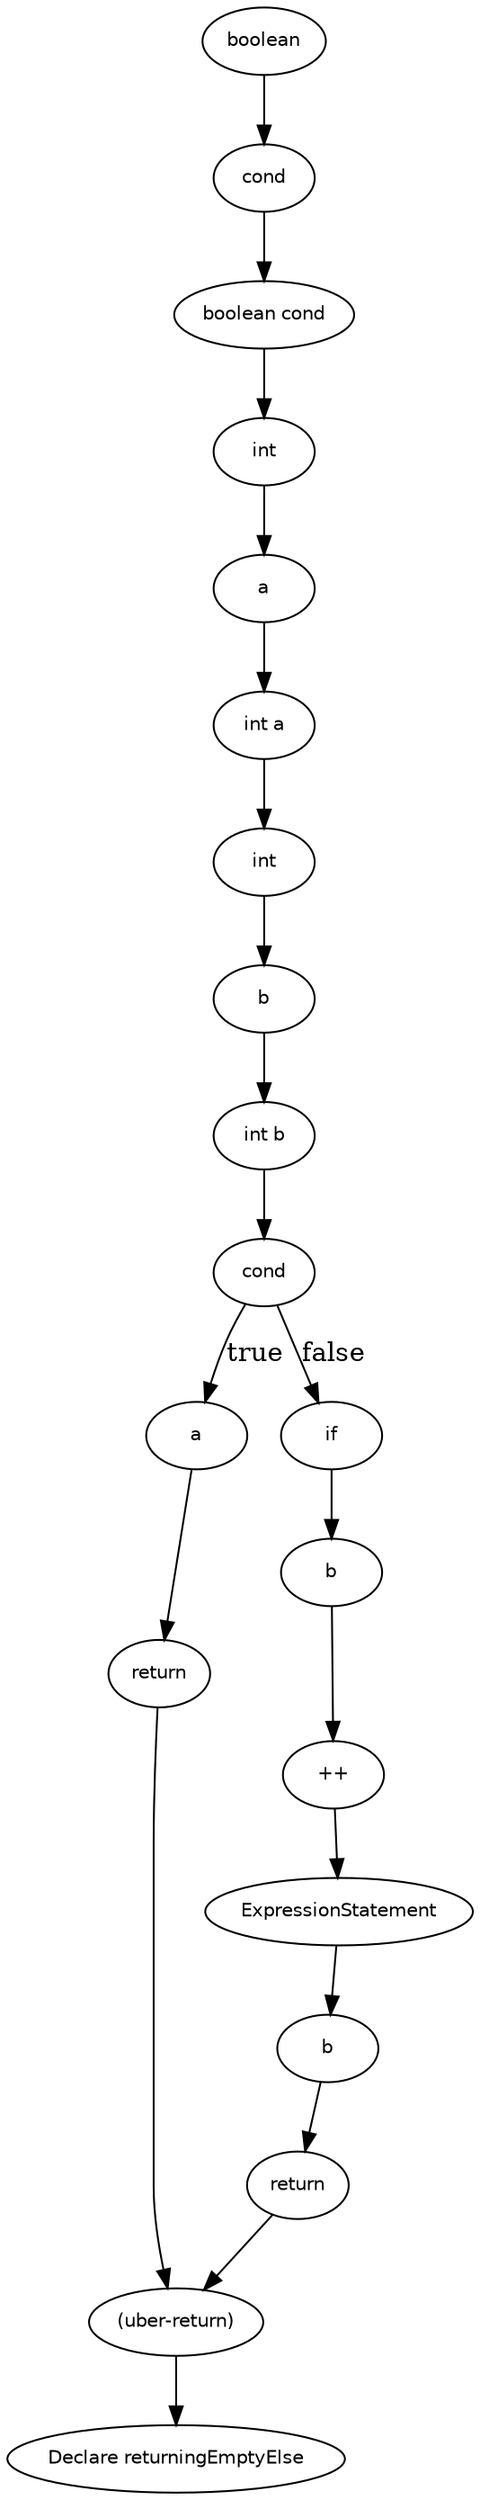 digraph returningEmptyElse {
  19 [
    label = return,
    fontname = Helvetica,
    fontsize = 10
  ];
  18 [
    label = b,
    fontname = Helvetica,
    fontsize = 10
  ];
  17 [
    label = "++",
    fontname = Helvetica,
    fontsize = 10
  ];
  16 [
    label = ExpressionStatement,
    fontname = Helvetica,
    fontsize = 10
  ];
  15 [
    label = a,
    fontname = Helvetica,
    fontsize = 10
  ];
  14 [
    label = return,
    fontname = Helvetica,
    fontsize = 10
  ];
  13 [
    label = cond,
    fontname = Helvetica,
    fontsize = 10
  ];
  12 [
    label = if,
    fontname = Helvetica,
    fontsize = 10
  ];
  11 [
    label = b,
    fontname = Helvetica,
    fontsize = 10
  ];
  10 [
    label = int,
    fontname = Helvetica,
    fontsize = 10
  ];
  9 [
    label = "int b",
    fontname = Helvetica,
    fontsize = 10
  ];
  8 [
    label = a,
    fontname = Helvetica,
    fontsize = 10
  ];
  7 [
    label = int,
    fontname = Helvetica,
    fontsize = 10
  ];
  6 [
    label = "int a",
    fontname = Helvetica,
    fontsize = 10
  ];
  5 [
    label = cond,
    fontname = Helvetica,
    fontsize = 10
  ];
  4 [
    label = boolean,
    fontname = Helvetica,
    fontsize = 10
  ];
  3 [
    label = "boolean cond",
    fontname = Helvetica,
    fontsize = 10
  ];
  2 [
    label = "(uber-return)",
    fontname = Helvetica,
    fontsize = 10
  ];
  0 [
    label = "Declare returningEmptyElse",
    fontname = Helvetica,
    fontsize = 10
  ];
  20 [
    label = b,
    fontname = Helvetica,
    fontsize = 10
  ];
  17 -> 16 [
    label = ""
  ];
  5 -> 3 [
    label = ""
  ];
  13 -> 12 [
    label = false
  ];
  18 -> 17 [
    label = ""
  ];
  4 -> 5 [
    label = ""
  ];
  12 -> 18 [
    label = ""
  ];
  19 -> 2 [
    label = ""
  ];
  20 -> 19 [
    label = ""
  ];
  8 -> 6 [
    label = ""
  ];
  7 -> 8 [
    label = ""
  ];
  16 -> 20 [
    label = ""
  ];
  3 -> 7 [
    label = ""
  ];
  2 -> 0 [
    label = ""
  ];
  14 -> 2 [
    label = ""
  ];
  9 -> 13 [
    label = ""
  ];
  15 -> 14 [
    label = ""
  ];
  11 -> 9 [
    label = ""
  ];
  13 -> 15 [
    label = true
  ];
  10 -> 11 [
    label = ""
  ];
  6 -> 10 [
    label = ""
  ];
}
